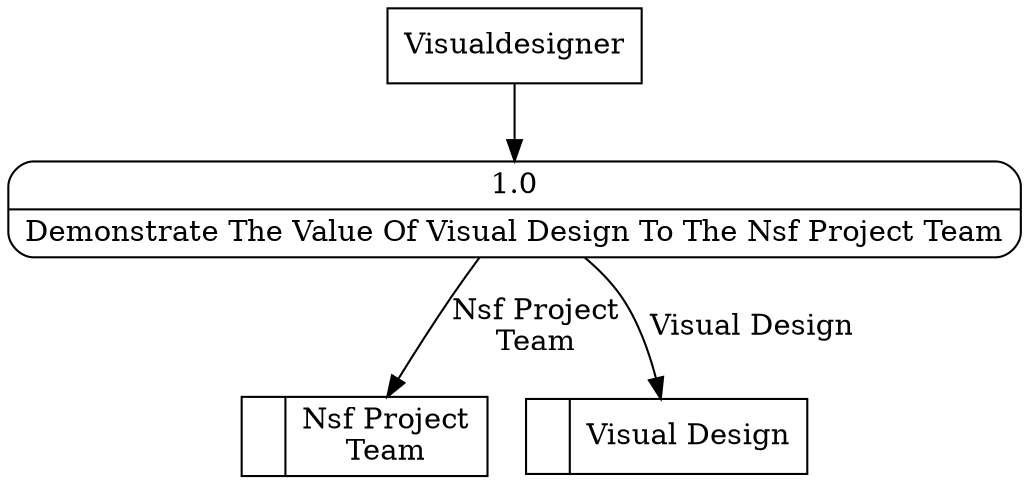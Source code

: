 digraph dfd2{ 
node[shape=record]
200 [label="<f0>  |<f1> Nsf Project\nTeam " ];
201 [label="<f0>  |<f1> Visual Design " ];
202 [label="Visualdesigner" shape=box];
203 [label="{<f0> 1.0|<f1> Demonstrate The Value Of Visual Design To The Nsf Project Team }" shape=Mrecord];
202 -> 203
203 -> 201 [label="Visual Design"]
203 -> 200 [label="Nsf Project\nTeam"]
}